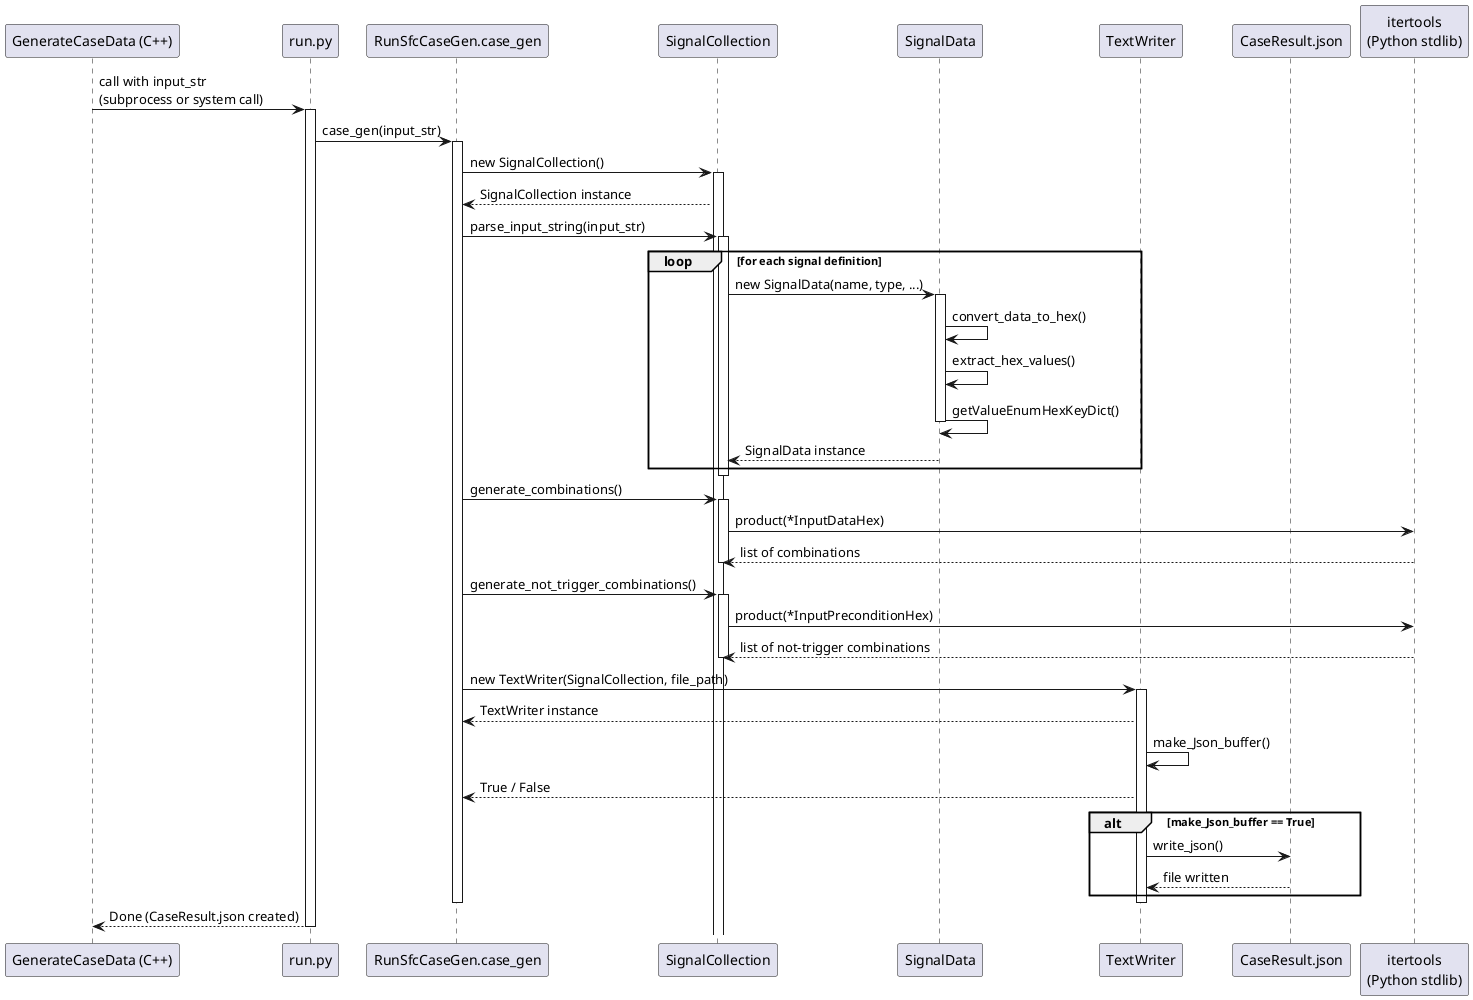 @startuml sequence_diagram_with_itertools

participant CppApp as "GenerateCaseData (C++)"
participant run_py as "run.py"
participant caseGen as "RunSfcCaseGen.case_gen"
participant sc as "SignalCollection"
participant sd as "SignalData"
participant tw as "TextWriter"
participant fs as "CaseResult.json"
participant itertools as "itertools\n(Python stdlib)"

CppApp -> run_py : call with input_str\n(subprocess or system call)
activate run_py

run_py -> caseGen : case_gen(input_str)
activate caseGen

caseGen -> sc : new SignalCollection()
activate sc
sc --> caseGen : SignalCollection instance

caseGen -> sc : parse_input_string(input_str)
activate sc

loop for each signal definition
    sc -> sd : new SignalData(name, type, ...)
    activate sd
    sd -> sd : convert_data_to_hex()
    sd -> sd : extract_hex_values()
    sd -> sd : getValueEnumHexKeyDict()
    deactivate sd
    sd --> sc : SignalData instance
end

deactivate sc

caseGen -> sc : generate_combinations()
activate sc
sc -> itertools : product(*InputDataHex)
itertools --> sc : list of combinations
deactivate sc

caseGen -> sc : generate_not_trigger_combinations()
activate sc
sc -> itertools : product(*InputPreconditionHex)
itertools --> sc : list of not-trigger combinations
deactivate sc

caseGen -> tw : new TextWriter(SignalCollection, file_path)
activate tw
tw --> caseGen : TextWriter instance

tw -> tw : make_Json_buffer()
tw --> caseGen : True / False

alt make_Json_buffer == True
    tw -> fs : write_json()
    fs --> tw : file written
end

deactivate tw
deactivate caseGen
run_py --> CppApp : Done (CaseResult.json created)
deactivate run_py

@enduml